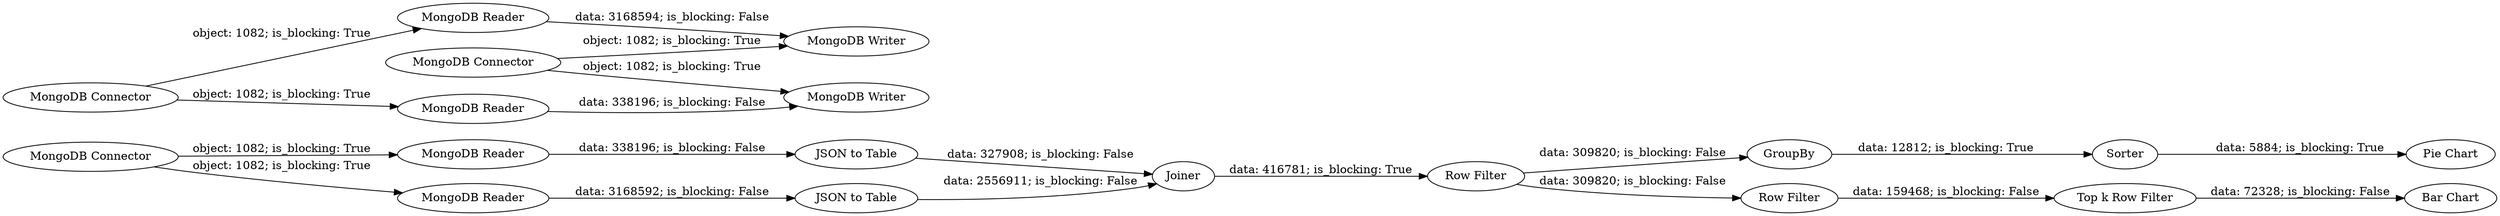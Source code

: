 digraph {
	"-3325506665286661564_15" [label="Row Filter"]
	"-3325506665286661564_1" [label="MongoDB Connector"]
	"-3325506665286661564_20" [label=GroupBy]
	"-3325506665286661564_3" [label="MongoDB Connector"]
	"-3325506665286661564_5" [label="MongoDB Reader"]
	"-3325506665286661564_14" [label=Joiner]
	"-3325506665286661564_21" [label=Sorter]
	"-3325506665286661564_13" [label="JSON to Table"]
	"-3325506665286661564_12" [label="JSON to Table"]
	"-3325506665286661564_11" [label="MongoDB Reader"]
	"-3325506665286661564_9" [label="MongoDB Connector"]
	"-3325506665286661564_17" [label="Row Filter"]
	"-3325506665286661564_6" [label="MongoDB Writer"]
	"-3325506665286661564_8" [label="MongoDB Writer"]
	"-3325506665286661564_18" [label="Top k Row Filter"]
	"-3325506665286661564_19" [label="Bar Chart"]
	"-3325506665286661564_22" [label="Pie Chart"]
	"-3325506665286661564_4" [label="MongoDB Reader"]
	"-3325506665286661564_10" [label="MongoDB Reader"]
	"-3325506665286661564_11" -> "-3325506665286661564_13" [label="data: 338196; is_blocking: False"]
	"-3325506665286661564_18" -> "-3325506665286661564_19" [label="data: 72328; is_blocking: False"]
	"-3325506665286661564_9" -> "-3325506665286661564_11" [label="object: 1082; is_blocking: True"]
	"-3325506665286661564_12" -> "-3325506665286661564_14" [label="data: 2556911; is_blocking: False"]
	"-3325506665286661564_3" -> "-3325506665286661564_5" [label="object: 1082; is_blocking: True"]
	"-3325506665286661564_15" -> "-3325506665286661564_17" [label="data: 309820; is_blocking: False"]
	"-3325506665286661564_4" -> "-3325506665286661564_8" [label="data: 338196; is_blocking: False"]
	"-3325506665286661564_5" -> "-3325506665286661564_6" [label="data: 3168594; is_blocking: False"]
	"-3325506665286661564_3" -> "-3325506665286661564_4" [label="object: 1082; is_blocking: True"]
	"-3325506665286661564_1" -> "-3325506665286661564_8" [label="object: 1082; is_blocking: True"]
	"-3325506665286661564_10" -> "-3325506665286661564_12" [label="data: 3168592; is_blocking: False"]
	"-3325506665286661564_1" -> "-3325506665286661564_6" [label="object: 1082; is_blocking: True"]
	"-3325506665286661564_17" -> "-3325506665286661564_18" [label="data: 159468; is_blocking: False"]
	"-3325506665286661564_15" -> "-3325506665286661564_20" [label="data: 309820; is_blocking: False"]
	"-3325506665286661564_14" -> "-3325506665286661564_15" [label="data: 416781; is_blocking: True"]
	"-3325506665286661564_9" -> "-3325506665286661564_10" [label="object: 1082; is_blocking: True"]
	"-3325506665286661564_20" -> "-3325506665286661564_21" [label="data: 12812; is_blocking: True"]
	"-3325506665286661564_13" -> "-3325506665286661564_14" [label="data: 327908; is_blocking: False"]
	"-3325506665286661564_21" -> "-3325506665286661564_22" [label="data: 5884; is_blocking: True"]
	rankdir=LR
}
